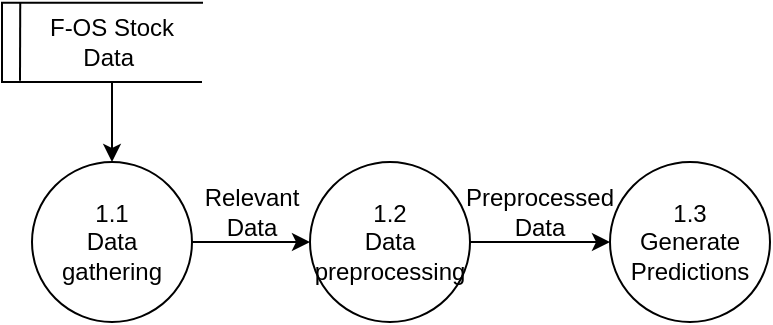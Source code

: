 <mxfile version="22.0.3" type="device">
  <diagram id="I_uhS6VRg_eKh78oi80F" name="Page-1">
    <mxGraphModel dx="1276" dy="606" grid="1" gridSize="10" guides="1" tooltips="1" connect="1" arrows="1" fold="1" page="1" pageScale="1" pageWidth="850" pageHeight="1100" math="0" shadow="0">
      <root>
        <mxCell id="0" />
        <mxCell id="1" parent="0" />
        <mxCell id="Rs2NlwG3fkjaQAW4lHrJ-1" value="1.3&lt;br&gt;Generate Predictions" style="ellipse;whiteSpace=wrap;html=1;aspect=fixed;" vertex="1" parent="1">
          <mxGeometry x="490" y="640" width="80" height="80" as="geometry" />
        </mxCell>
        <mxCell id="Rs2NlwG3fkjaQAW4lHrJ-2" style="edgeStyle=orthogonalEdgeStyle;rounded=0;orthogonalLoop=1;jettySize=auto;html=1;entryX=0;entryY=0.5;entryDx=0;entryDy=0;" edge="1" parent="1" source="Rs2NlwG3fkjaQAW4lHrJ-3" target="Rs2NlwG3fkjaQAW4lHrJ-10">
          <mxGeometry relative="1" as="geometry" />
        </mxCell>
        <mxCell id="Rs2NlwG3fkjaQAW4lHrJ-3" value="1.1&lt;br&gt;Data gathering" style="ellipse;whiteSpace=wrap;html=1;aspect=fixed;" vertex="1" parent="1">
          <mxGeometry x="201" y="640" width="80" height="80" as="geometry" />
        </mxCell>
        <mxCell id="Rs2NlwG3fkjaQAW4lHrJ-4" value="" style="shape=partialRectangle;whiteSpace=wrap;html=1;bottom=0;right=0;fillColor=none;" vertex="1" parent="1">
          <mxGeometry x="186" y="560.32" width="100" height="39.68" as="geometry" />
        </mxCell>
        <mxCell id="Rs2NlwG3fkjaQAW4lHrJ-5" value="" style="endArrow=none;html=1;rounded=0;exitX=0;exitY=1;exitDx=0;exitDy=0;entryX=1;entryY=1;entryDx=0;entryDy=0;" edge="1" parent="1" source="Rs2NlwG3fkjaQAW4lHrJ-4" target="Rs2NlwG3fkjaQAW4lHrJ-4">
          <mxGeometry width="50" height="50" relative="1" as="geometry">
            <mxPoint x="460" y="550.32" as="sourcePoint" />
            <mxPoint x="510" y="500.32" as="targetPoint" />
          </mxGeometry>
        </mxCell>
        <mxCell id="Rs2NlwG3fkjaQAW4lHrJ-6" value="" style="endArrow=none;html=1;rounded=0;exitX=0.126;exitY=0.042;exitDx=0;exitDy=0;exitPerimeter=0;" edge="1" parent="1">
          <mxGeometry width="50" height="50" relative="1" as="geometry">
            <mxPoint x="195.12" y="560" as="sourcePoint" />
            <mxPoint x="195" y="599.32" as="targetPoint" />
          </mxGeometry>
        </mxCell>
        <mxCell id="Rs2NlwG3fkjaQAW4lHrJ-7" style="edgeStyle=orthogonalEdgeStyle;rounded=0;orthogonalLoop=1;jettySize=auto;html=1;exitX=0.5;exitY=1;exitDx=0;exitDy=0;entryX=0.5;entryY=0;entryDx=0;entryDy=0;" edge="1" parent="1" source="Rs2NlwG3fkjaQAW4lHrJ-8" target="Rs2NlwG3fkjaQAW4lHrJ-3">
          <mxGeometry relative="1" as="geometry" />
        </mxCell>
        <mxCell id="Rs2NlwG3fkjaQAW4lHrJ-8" value="F-OS Stock Data&amp;nbsp;" style="text;html=1;strokeColor=none;fillColor=none;align=center;verticalAlign=middle;whiteSpace=wrap;rounded=0;" vertex="1" parent="1">
          <mxGeometry x="196" y="560.32" width="90" height="39.68" as="geometry" />
        </mxCell>
        <mxCell id="Rs2NlwG3fkjaQAW4lHrJ-13" style="edgeStyle=orthogonalEdgeStyle;rounded=0;orthogonalLoop=1;jettySize=auto;html=1;entryX=0;entryY=0.5;entryDx=0;entryDy=0;" edge="1" parent="1" source="Rs2NlwG3fkjaQAW4lHrJ-10" target="Rs2NlwG3fkjaQAW4lHrJ-1">
          <mxGeometry relative="1" as="geometry" />
        </mxCell>
        <mxCell id="Rs2NlwG3fkjaQAW4lHrJ-10" value="1.2&lt;br&gt;Data preprocessing" style="ellipse;whiteSpace=wrap;html=1;aspect=fixed;" vertex="1" parent="1">
          <mxGeometry x="340" y="640" width="80" height="80" as="geometry" />
        </mxCell>
        <mxCell id="Rs2NlwG3fkjaQAW4lHrJ-11" value="Relevant Data" style="text;html=1;strokeColor=none;fillColor=none;align=center;verticalAlign=middle;whiteSpace=wrap;rounded=0;" vertex="1" parent="1">
          <mxGeometry x="281" y="650" width="60" height="30" as="geometry" />
        </mxCell>
        <mxCell id="Rs2NlwG3fkjaQAW4lHrJ-12" value="Preprocessed Data" style="text;html=1;strokeColor=none;fillColor=none;align=center;verticalAlign=middle;whiteSpace=wrap;rounded=0;" vertex="1" parent="1">
          <mxGeometry x="425" y="650" width="60" height="30" as="geometry" />
        </mxCell>
      </root>
    </mxGraphModel>
  </diagram>
</mxfile>
